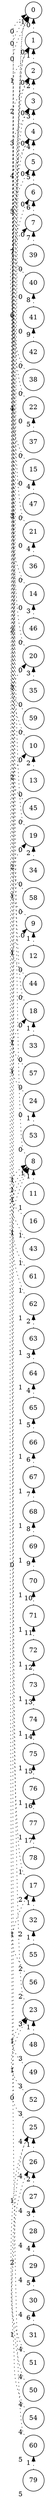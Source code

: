  digraph Fabbrizio2c_Pitch 
{
  graph [rankdir=LR];
  node [shape=circle];
  nodesep = 0.2;
  forcelabels = true;
   {
     0 [id = -1, xlabel = -1]
   }
{
    1 [id = 23, xlabel = 0]

    1 -> 0 [label = 0,constraint = false, style = dotted]
}

{
    2 [id = 2159, xlabel = 0]

    2 -> 1 [label = 1,constraint = false, style = dotted]
}

{
    3 [id = 2961, xlabel = 0]

    3 -> 2 [label = 2,constraint = false, style = dotted]
}

{
    4 [id = 3564, xlabel = 0]

    4 -> 3 [label = 3,constraint = false, style = dotted]
}

{
    5 [id = 4714, xlabel = 0]

    5 -> 4 [label = 4,constraint = false, style = dotted]
}

{
    6 [id = 5166, xlabel = 0]

    6 -> 5 [label = 5,constraint = false, style = dotted]
}

{
    7 [id = 5991, xlabel = 0]

    7 -> 6 [label = 6,constraint = false, style = dotted]
}

{
    8 [id = 6618, xlabel = 1]

    8 -> 0 [label = 0,constraint = false, style = dotted]
}

{
    9 [id = 8440, xlabel = 0]

    9 -> 1 [label = 1,constraint = false, style = dotted]
}

{
    10 [id = 9392, xlabel = 0]

    10 -> 2 [label = 2,constraint = false, style = dotted]
}

{
    11 [id = 10472, xlabel = 1]

    11 -> 8 [label = 1,constraint = false, style = dotted]
}

{
    12 [id = 11331, xlabel = 0]

    12 -> 9 [label = 1,constraint = false, style = dotted]
}

{
    13 [id = 12759, xlabel = 0]

    13 -> 10 [label = 2,constraint = false, style = dotted]
}

{
    14 [id = 13398, xlabel = 0]

    14 -> 3 [label = 3,constraint = false, style = dotted]
}

{
    15 [id = 14396, xlabel = 0]

    15 -> 4 [label = 4,constraint = false, style = dotted]
}

{
    16 [id = 15256, xlabel = 1]

    16 -> 8 [label = 1,constraint = false, style = dotted]
}

{
    17 [id = 16289, xlabel = 2]

    17 -> 0 [label = 0,constraint = false, style = dotted]
}

{
    18 [id = 16788, xlabel = 0]

    18 -> 1 [label = 1,constraint = false, style = dotted]
}

{
    19 [id = 17554, xlabel = 0]

    19 -> 2 [label = 2,constraint = false, style = dotted]
}

{
    20 [id = 18982, xlabel = 0]

    20 -> 3 [label = 3,constraint = false, style = dotted]
}

{
    21 [id = 19888, xlabel = 0]

    21 -> 4 [label = 4,constraint = false, style = dotted]
}

{
    22 [id = 20643, xlabel = 0]

    22 -> 5 [label = 5,constraint = false, style = dotted]
}

{
    23 [id = 21478, xlabel = 3]

    23 -> 0 [label = 0,constraint = false, style = dotted]
}

{
    24 [id = 22442, xlabel = 0]

    24 -> 1 [label = 1,constraint = false, style = dotted]
}

{
    25 [id = 23835, xlabel = 4]

    25 -> 0 [label = 0,constraint = false, style = dotted]
}

{
    26 [id = 25043, xlabel = 4]

    26 -> 25 [label = 1,constraint = false, style = dotted]
}

{
    27 [id = 26389, xlabel = 4]

    27 -> 26 [label = 2,constraint = false, style = dotted]
}

{
    28 [id = 26993, xlabel = 4]

    28 -> 27 [label = 3,constraint = false, style = dotted]
}

{
    29 [id = 27527, xlabel = 4]

    29 -> 28 [label = 4,constraint = false, style = dotted]
}

{
    30 [id = 28235, xlabel = 4]

    30 -> 29 [label = 5,constraint = false, style = dotted]
}

{
    31 [id = 28886, xlabel = 4]

    31 -> 30 [label = 6,constraint = false, style = dotted]
}

{
    32 [id = 29571, xlabel = 2]

    32 -> 17 [label = 1,constraint = false, style = dotted]
}

{
    33 [id = 30244, xlabel = 0]

    33 -> 18 [label = 1,constraint = false, style = dotted]
}

{
    34 [id = 31417, xlabel = 0]

    34 -> 19 [label = 2,constraint = false, style = dotted]
}

{
    35 [id = 32891, xlabel = 0]

    35 -> 20 [label = 3,constraint = false, style = dotted]
}

{
    36 [id = 33460, xlabel = 0]

    36 -> 21 [label = 4,constraint = false, style = dotted]
}

{
    37 [id = 33913, xlabel = 0]

    37 -> 22 [label = 5,constraint = false, style = dotted]
}

{
    38 [id = 35898, xlabel = 0]

    38 -> 6 [label = 6,constraint = false, style = dotted]
}

{
    39 [id = 36420, xlabel = 0]

    39 -> 7 [label = 7,constraint = false, style = dotted]
}

{
    40 [id = 36873, xlabel = 0]

    40 -> 7 [label = 7,constraint = false, style = dotted]
}

{
    41 [id = 37477, xlabel = 0]

    41 -> 40 [label = 8,constraint = false, style = dotted]
}

{
    42 [id = 38592, xlabel = 0]

    42 -> 41 [label = 9,constraint = false, style = dotted]
}

{
    43 [id = 39555, xlabel = 1]

    43 -> 8 [label = 1,constraint = false, style = dotted]
}

{
    44 [id = 40136, xlabel = 0]

    44 -> 9 [label = 1,constraint = false, style = dotted]
}

{
    45 [id = 40716, xlabel = 0]

    45 -> 10 [label = 2,constraint = false, style = dotted]
}

{
    46 [id = 41285, xlabel = 0]

    46 -> 14 [label = 3,constraint = false, style = dotted]
}

{
    47 [id = 41912, xlabel = 0]

    47 -> 15 [label = 4,constraint = false, style = dotted]
}

{
    48 [id = 42852, xlabel = 3]

    48 -> 23 [label = 1,constraint = false, style = dotted]
}

{
    49 [id = 43526, xlabel = 3]

    49 -> 23 [label = 1,constraint = false, style = dotted]
}

{
    50 [id = 45000, xlabel = 4]

    50 -> 25 [label = 1,constraint = false, style = dotted]
}

{
    51 [id = 46045, xlabel = 4]

    51 -> 26 [label = 2,constraint = false, style = dotted]
}

{
    52 [id = 46858, xlabel = 3]

    52 -> 23 [label = 1,constraint = false, style = dotted]
}

{
    53 [id = 48042, xlabel = 0]

    53 -> 24 [label = 1,constraint = false, style = dotted]
}

{
    54 [id = 48820, xlabel = 4]

    54 -> 25 [label = 1,constraint = false, style = dotted]
}

{
    55 [id = 49551, xlabel = 2]

    55 -> 32 [label = 1,constraint = false, style = dotted]
}

{
    56 [id = 50573, xlabel = 2]

    56 -> 17 [label = 1,constraint = false, style = dotted]
}

{
    57 [id = 50991, xlabel = 0]

    57 -> 18 [label = 1,constraint = false, style = dotted]
}

{
    58 [id = 51479, xlabel = 0]

    58 -> 19 [label = 2,constraint = false, style = dotted]
}

{
    59 [id = 52233, xlabel = 0]

    59 -> 20 [label = 3,constraint = false, style = dotted]
}

{
    60 [id = 53139, xlabel = 5]

    60 -> 0 [label = 0,constraint = false, style = dotted]
}

{
    61 [id = 54219, xlabel = 1]

    61 -> 8 [label = 1,constraint = false, style = dotted]
}

{
    62 [id = 55275, xlabel = 1]

    62 -> 8 [label = 1,constraint = false, style = dotted]
}

{
    63 [id = 56448, xlabel = 1]

    63 -> 62 [label = 2,constraint = false, style = dotted]
}

{
    64 [id = 57911, xlabel = 1]

    64 -> 63 [label = 3,constraint = false, style = dotted]
}

{
    65 [id = 58398, xlabel = 1]

    65 -> 64 [label = 4,constraint = false, style = dotted]
}

{
    66 [id = 58955, xlabel = 1]

    66 -> 65 [label = 5,constraint = false, style = dotted]
}

{
    67 [id = 59652, xlabel = 1]

    67 -> 66 [label = 6,constraint = false, style = dotted]
}

{
    68 [id = 60186, xlabel = 1]

    68 -> 67 [label = 7,constraint = false, style = dotted]
}

{
    69 [id = 60627, xlabel = 1]

    69 -> 68 [label = 8,constraint = false, style = dotted]
}

{
    70 [id = 61057, xlabel = 1]

    70 -> 69 [label = 9,constraint = false, style = dotted]
}

{
    71 [id = 61695, xlabel = 1]

    71 -> 70 [label = 10,constraint = false, style = dotted]
}

{
    72 [id = 62589, xlabel = 1]

    72 -> 71 [label = 11,constraint = false, style = dotted]
}

{
    73 [id = 63274, xlabel = 1]

    73 -> 72 [label = 12,constraint = false, style = dotted]
}

{
    74 [id = 64041, xlabel = 1]

    74 -> 73 [label = 13,constraint = false, style = dotted]
}

{
    75 [id = 64563, xlabel = 1]

    75 -> 74 [label = 14,constraint = false, style = dotted]
}

{
    76 [id = 65387, xlabel = 1]

    76 -> 75 [label = 15,constraint = false, style = dotted]
}

{
    77 [id = 65887, xlabel = 1]

    77 -> 76 [label = 16,constraint = false, style = dotted]
}

{
    78 [id = 66467, xlabel = 1]

    78 -> 77 [label = 17,constraint = false, style = dotted]
}

{
    79 [id = 67825, xlabel = 5]

    79 -> 60 [label = 1,constraint = false, style = dotted]
}

}
